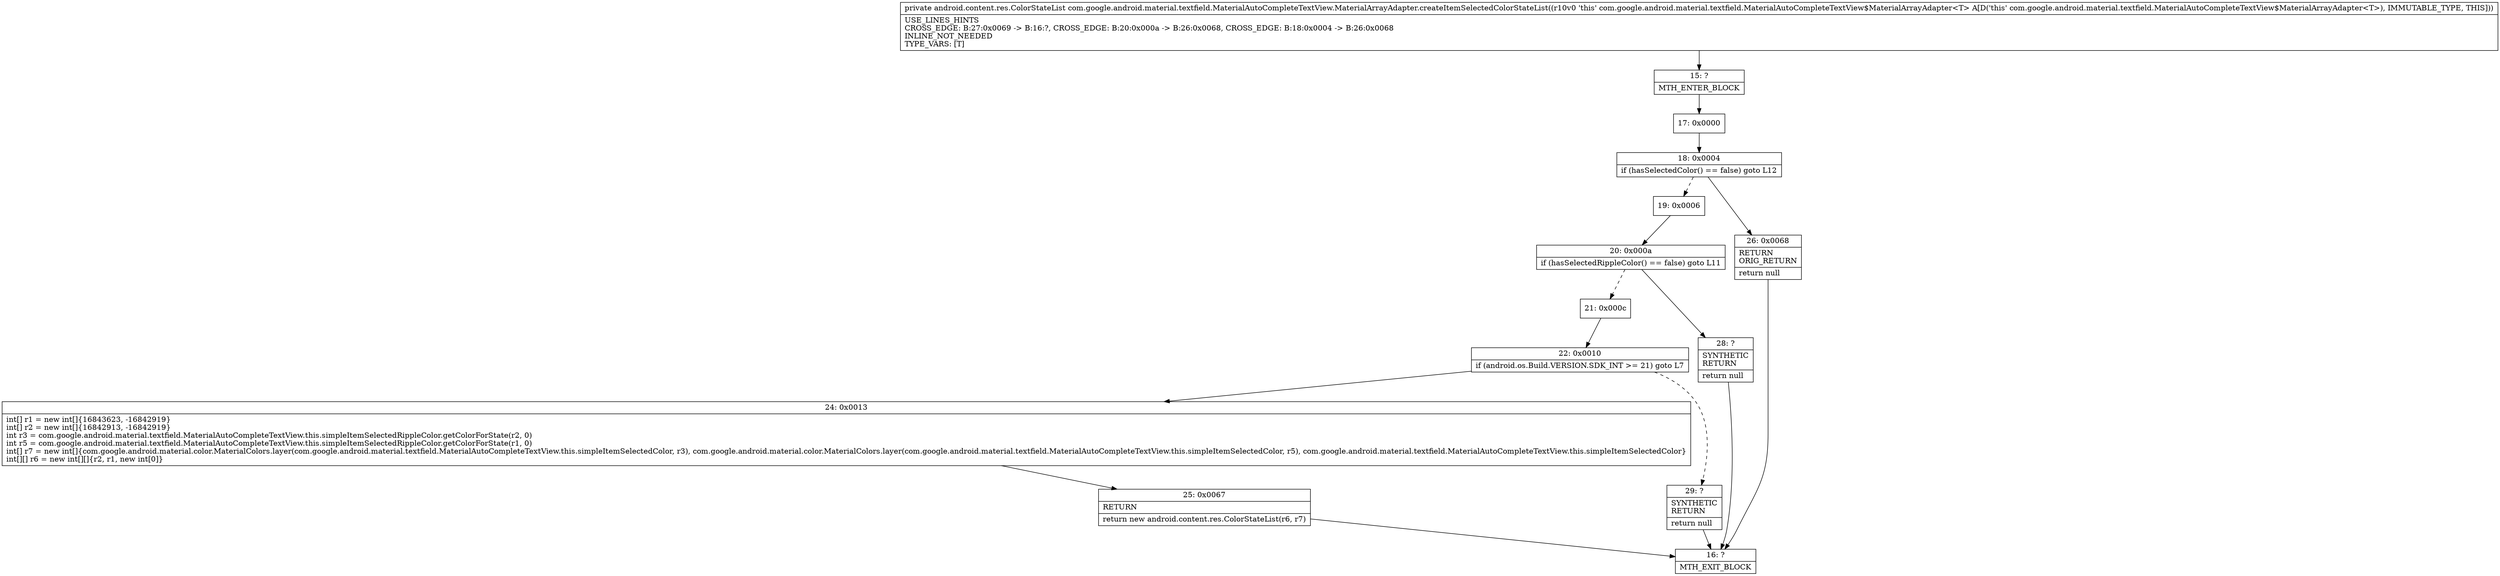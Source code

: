 digraph "CFG forcom.google.android.material.textfield.MaterialAutoCompleteTextView.MaterialArrayAdapter.createItemSelectedColorStateList()Landroid\/content\/res\/ColorStateList;" {
Node_15 [shape=record,label="{15\:\ ?|MTH_ENTER_BLOCK\l}"];
Node_17 [shape=record,label="{17\:\ 0x0000}"];
Node_18 [shape=record,label="{18\:\ 0x0004|if (hasSelectedColor() == false) goto L12\l}"];
Node_19 [shape=record,label="{19\:\ 0x0006}"];
Node_20 [shape=record,label="{20\:\ 0x000a|if (hasSelectedRippleColor() == false) goto L11\l}"];
Node_21 [shape=record,label="{21\:\ 0x000c}"];
Node_22 [shape=record,label="{22\:\ 0x0010|if (android.os.Build.VERSION.SDK_INT \>= 21) goto L7\l}"];
Node_24 [shape=record,label="{24\:\ 0x0013|int[] r1 = new int[]\{16843623, \-16842919\}\lint[] r2 = new int[]\{16842913, \-16842919\}\lint r3 = com.google.android.material.textfield.MaterialAutoCompleteTextView.this.simpleItemSelectedRippleColor.getColorForState(r2, 0)\lint r5 = com.google.android.material.textfield.MaterialAutoCompleteTextView.this.simpleItemSelectedRippleColor.getColorForState(r1, 0)\lint[] r7 = new int[]\{com.google.android.material.color.MaterialColors.layer(com.google.android.material.textfield.MaterialAutoCompleteTextView.this.simpleItemSelectedColor, r3), com.google.android.material.color.MaterialColors.layer(com.google.android.material.textfield.MaterialAutoCompleteTextView.this.simpleItemSelectedColor, r5), com.google.android.material.textfield.MaterialAutoCompleteTextView.this.simpleItemSelectedColor\}\lint[][] r6 = new int[][]\{r2, r1, new int[0]\}\l}"];
Node_25 [shape=record,label="{25\:\ 0x0067|RETURN\l|return new android.content.res.ColorStateList(r6, r7)\l}"];
Node_16 [shape=record,label="{16\:\ ?|MTH_EXIT_BLOCK\l}"];
Node_29 [shape=record,label="{29\:\ ?|SYNTHETIC\lRETURN\l|return null\l}"];
Node_28 [shape=record,label="{28\:\ ?|SYNTHETIC\lRETURN\l|return null\l}"];
Node_26 [shape=record,label="{26\:\ 0x0068|RETURN\lORIG_RETURN\l|return null\l}"];
MethodNode[shape=record,label="{private android.content.res.ColorStateList com.google.android.material.textfield.MaterialAutoCompleteTextView.MaterialArrayAdapter.createItemSelectedColorStateList((r10v0 'this' com.google.android.material.textfield.MaterialAutoCompleteTextView$MaterialArrayAdapter\<T\> A[D('this' com.google.android.material.textfield.MaterialAutoCompleteTextView$MaterialArrayAdapter\<T\>), IMMUTABLE_TYPE, THIS]))  | USE_LINES_HINTS\lCROSS_EDGE: B:27:0x0069 \-\> B:16:?, CROSS_EDGE: B:20:0x000a \-\> B:26:0x0068, CROSS_EDGE: B:18:0x0004 \-\> B:26:0x0068\lINLINE_NOT_NEEDED\lTYPE_VARS: [T]\l}"];
MethodNode -> Node_15;Node_15 -> Node_17;
Node_17 -> Node_18;
Node_18 -> Node_19[style=dashed];
Node_18 -> Node_26;
Node_19 -> Node_20;
Node_20 -> Node_21[style=dashed];
Node_20 -> Node_28;
Node_21 -> Node_22;
Node_22 -> Node_24;
Node_22 -> Node_29[style=dashed];
Node_24 -> Node_25;
Node_25 -> Node_16;
Node_29 -> Node_16;
Node_28 -> Node_16;
Node_26 -> Node_16;
}

